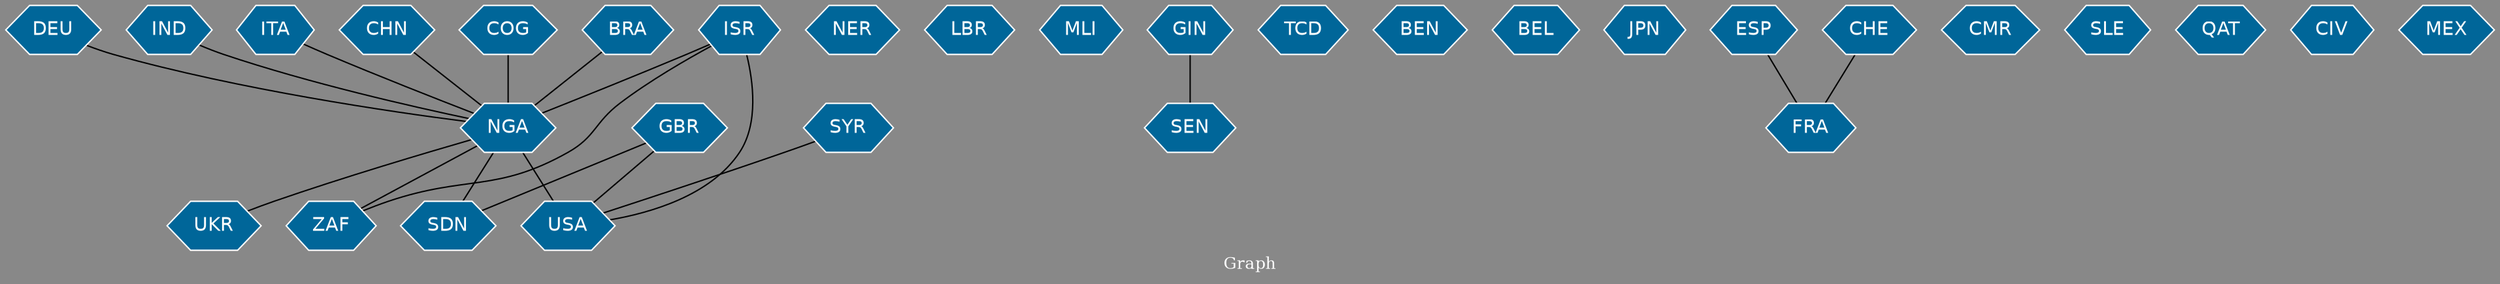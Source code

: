// Countries together in item graph
graph {
	graph [bgcolor="#888888" fontcolor=white fontsize=12 label="Graph" outputorder=edgesfirst overlap=prism]
	node [color=white fillcolor="#006699" fontcolor=white fontname=Helvetica shape=hexagon style=filled]
	edge [arrowhead=open color=black fontcolor=white fontname=Courier fontsize=12]
		NGA [label=NGA]
		USA [label=USA]
		NER [label=NER]
		ZAF [label=ZAF]
		ISR [label=ISR]
		LBR [label=LBR]
		GBR [label=GBR]
		DEU [label=DEU]
		IND [label=IND]
		SYR [label=SYR]
		MLI [label=MLI]
		GIN [label=GIN]
		TCD [label=TCD]
		BEN [label=BEN]
		BEL [label=BEL]
		ITA [label=ITA]
		JPN [label=JPN]
		FRA [label=FRA]
		ESP [label=ESP]
		SDN [label=SDN]
		SEN [label=SEN]
		CHN [label=CHN]
		CMR [label=CMR]
		SLE [label=SLE]
		UKR [label=UKR]
		COG [label=COG]
		BRA [label=BRA]
		QAT [label=QAT]
		CIV [label=CIV]
		MEX [label=MEX]
		CHE [label=CHE]
			GBR -- SDN [weight=2]
			SYR -- USA [weight=1]
			CHN -- NGA [weight=1]
			NGA -- USA [weight=11]
			CHE -- FRA [weight=1]
			ISR -- ZAF [weight=2]
			IND -- NGA [weight=2]
			DEU -- NGA [weight=1]
			COG -- NGA [weight=1]
			GIN -- SEN [weight=1]
			NGA -- UKR [weight=1]
			NGA -- SDN [weight=1]
			ESP -- FRA [weight=1]
			BRA -- NGA [weight=1]
			ISR -- NGA [weight=3]
			ITA -- NGA [weight=1]
			ISR -- USA [weight=1]
			NGA -- ZAF [weight=2]
			GBR -- USA [weight=1]
}
